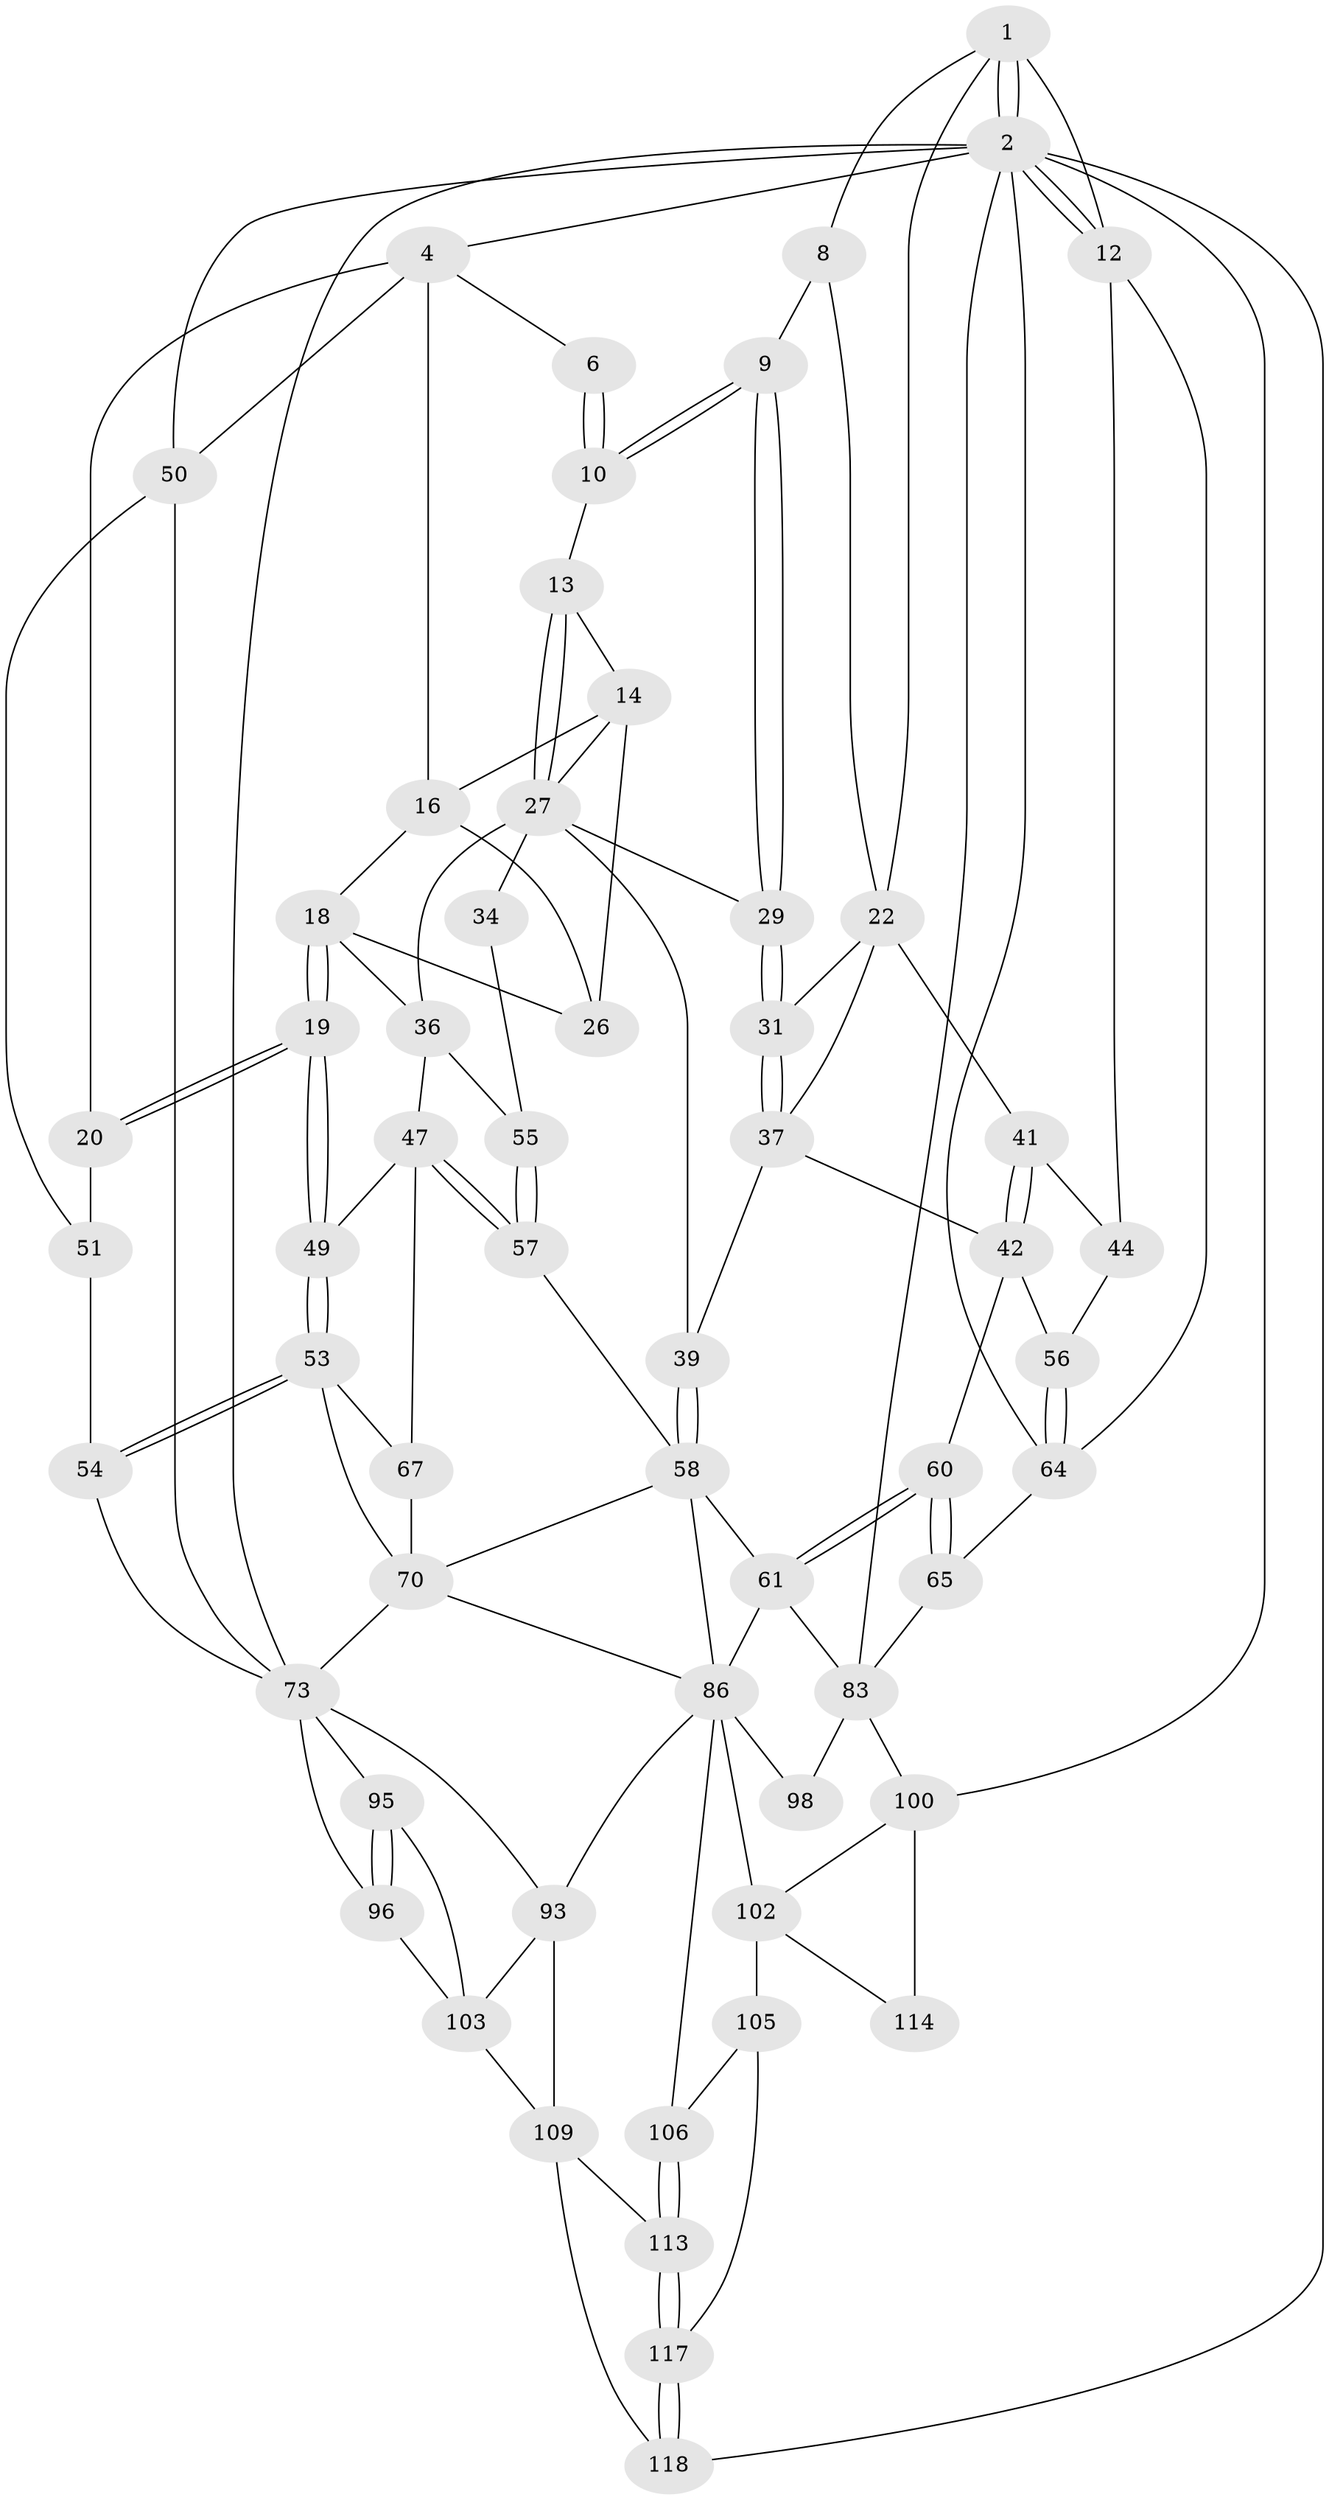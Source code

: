 // original degree distribution, {3: 0.01694915254237288, 6: 0.23728813559322035, 4: 0.2542372881355932, 5: 0.4915254237288136}
// Generated by graph-tools (version 1.1) at 2025/17/03/09/25 04:17:01]
// undirected, 59 vertices, 133 edges
graph export_dot {
graph [start="1"]
  node [color=gray90,style=filled];
  1 [pos="+0.8279012418725762+0",super="+7"];
  2 [pos="+1+0",super="+3+79"];
  4 [pos="+0.0811364403017992+0",super="+5+21"];
  6 [pos="+0.7637879651990199+0"];
  8 [pos="+0.869575804054594+0.09063570924131478"];
  9 [pos="+0.7869500607697156+0.14180619741947062"];
  10 [pos="+0.7026621261981446+0.049018330517659775"];
  12 [pos="+1+0.21749179782243971",super="+45"];
  13 [pos="+0.6172758633793323+0.10333013284720727"];
  14 [pos="+0.6164343620173008+0.10327753001688318",super="+25+15"];
  16 [pos="+0.4153798387614777+0",super="+17"];
  18 [pos="+0.3082178727562742+0.2699391758642826",super="+32"];
  19 [pos="+0.20540260684115483+0.2878187175918231"];
  20 [pos="+0.16855529109504555+0.2583340845432652"];
  22 [pos="+1+0.21211148719213352",super="+23+40"];
  26 [pos="+0.5176948518305448+0.23296476275717962"];
  27 [pos="+0.6540520896568252+0.19634848387095008",super="+28+30"];
  29 [pos="+0.7814644126077068+0.2292323969242635"];
  31 [pos="+0.8048385562478674+0.2553708272982272"];
  34 [pos="+0.5796747426543374+0.36820318828384396"];
  36 [pos="+0.37168260381333923+0.32552542199177625",super="+46"];
  37 [pos="+0.8160948034923936+0.2878490118842556",super="+38"];
  39 [pos="+0.5937960235405271+0.3841584958135302"];
  41 [pos="+0.8368898021840105+0.3131006653766526"];
  42 [pos="+0.8244224969415813+0.42811044799811204",super="+43"];
  44 [pos="+0.9451179918663197+0.3906912542952697"];
  47 [pos="+0.35687509577835164+0.47705277608460805",super="+48"];
  49 [pos="+0.2012483545626558+0.34235488346497484"];
  50 [pos="+0+0.2723349206601294",super="+52"];
  51 [pos="+0.013982890640582278+0.40155597132768345"];
  53 [pos="+0.16218156472200454+0.4430203082640692",super="+68"];
  54 [pos="+0.09527280365770617+0.5039008166801109"];
  55 [pos="+0.43752739824803766+0.4266383032894119"];
  56 [pos="+0.9131177053142967+0.4607102626484747"];
  57 [pos="+0.45761017956177974+0.5045159040465925"];
  58 [pos="+0.5863287568391451+0.437047435320588",super="+59"];
  60 [pos="+0.766931495625111+0.5550540717158835"];
  61 [pos="+0.7425279276731357+0.5925419449771023",super="+62"];
  64 [pos="+0.9226110154454458+0.5101253467539537",super="+66"];
  65 [pos="+0.9118055574681114+0.5236680592036477",super="+77"];
  67 [pos="+0.32751319443955407+0.5181530866140007"];
  70 [pos="+0.38111871993378504+0.5978389164610862",super="+71"];
  73 [pos="+0.22987904817522492+0.6773931035847701",super="+74"];
  83 [pos="+0.9016126379247101+0.7132280589080651",super="+84"];
  86 [pos="+0.5193187336518663+0.5971109811395701",super="+88"];
  93 [pos="+0.24692475820332657+0.7693015277771602",super="+108+94"];
  95 [pos="+0+0.8255092854890342"];
  96 [pos="+0+0.8822100275510292"];
  98 [pos="+0.6022418088356465+0.7146342596813318"];
  100 [pos="+0.7615881173828982+0.8026826127407056",super="+107+101"];
  102 [pos="+0.6129607670634021+0.8676431332461157",super="+104"];
  103 [pos="+0.2157160857337755+0.7863945400096162",super="+111"];
  105 [pos="+0.5126296047515126+0.8833596838784515",super="+116"];
  106 [pos="+0.432991124803069+0.8076573004705929"];
  109 [pos="+0.23053049730705802+0.9762141026846731",super="+112+110"];
  113 [pos="+0.3463005326672364+0.9538728418731125"];
  114 [pos="+0.7538753443899063+1"];
  117 [pos="+0.35852244841048053+1"];
  118 [pos="+0.26792706077441586+1"];
  1 -- 2;
  1 -- 2;
  1 -- 8;
  1 -- 12;
  1 -- 22;
  2 -- 12;
  2 -- 12;
  2 -- 50;
  2 -- 4;
  2 -- 64;
  2 -- 83;
  2 -- 100;
  2 -- 118;
  2 -- 73;
  4 -- 16;
  4 -- 6;
  4 -- 50;
  4 -- 20;
  6 -- 10;
  6 -- 10;
  8 -- 9;
  8 -- 22;
  9 -- 10;
  9 -- 10;
  9 -- 29;
  9 -- 29;
  10 -- 13;
  12 -- 44;
  12 -- 64;
  13 -- 14;
  13 -- 27;
  13 -- 27;
  14 -- 26;
  14 -- 27;
  14 -- 16 [weight=2];
  16 -- 18;
  16 -- 26;
  18 -- 19;
  18 -- 19;
  18 -- 26;
  18 -- 36;
  19 -- 20;
  19 -- 20;
  19 -- 49;
  19 -- 49;
  20 -- 51;
  22 -- 31;
  22 -- 41;
  22 -- 37;
  27 -- 34 [weight=2];
  27 -- 36;
  27 -- 29;
  27 -- 39;
  29 -- 31;
  29 -- 31;
  31 -- 37;
  31 -- 37;
  34 -- 55;
  36 -- 47;
  36 -- 55;
  37 -- 42;
  37 -- 39;
  39 -- 58;
  39 -- 58;
  41 -- 42;
  41 -- 42;
  41 -- 44;
  42 -- 56;
  42 -- 60;
  44 -- 56;
  47 -- 57;
  47 -- 57;
  47 -- 49;
  47 -- 67;
  49 -- 53;
  49 -- 53;
  50 -- 51;
  50 -- 73;
  51 -- 54;
  53 -- 54;
  53 -- 54;
  53 -- 67;
  53 -- 70;
  54 -- 73;
  55 -- 57;
  55 -- 57;
  56 -- 64;
  56 -- 64;
  57 -- 58;
  58 -- 61;
  58 -- 86;
  58 -- 70;
  60 -- 61;
  60 -- 61;
  60 -- 65;
  60 -- 65;
  61 -- 83;
  61 -- 86 [weight=2];
  64 -- 65 [weight=2];
  65 -- 83;
  67 -- 70;
  70 -- 73;
  70 -- 86;
  73 -- 93;
  73 -- 96;
  73 -- 95;
  83 -- 98;
  83 -- 100;
  86 -- 98 [weight=2];
  86 -- 93;
  86 -- 102;
  86 -- 106;
  93 -- 109 [weight=2];
  93 -- 103;
  95 -- 96;
  95 -- 96;
  95 -- 103;
  96 -- 103;
  100 -- 114 [weight=2];
  100 -- 102;
  102 -- 105 [weight=2];
  102 -- 114;
  103 -- 109;
  105 -- 106;
  105 -- 117;
  106 -- 113;
  106 -- 113;
  109 -- 113;
  109 -- 118;
  113 -- 117;
  113 -- 117;
  117 -- 118;
  117 -- 118;
}
